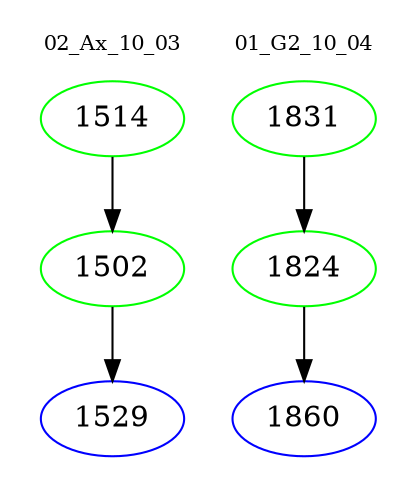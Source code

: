 digraph{
subgraph cluster_0 {
color = white
label = "02_Ax_10_03";
fontsize=10;
T0_1514 [label="1514", color="green"]
T0_1514 -> T0_1502 [color="black"]
T0_1502 [label="1502", color="green"]
T0_1502 -> T0_1529 [color="black"]
T0_1529 [label="1529", color="blue"]
}
subgraph cluster_1 {
color = white
label = "01_G2_10_04";
fontsize=10;
T1_1831 [label="1831", color="green"]
T1_1831 -> T1_1824 [color="black"]
T1_1824 [label="1824", color="green"]
T1_1824 -> T1_1860 [color="black"]
T1_1860 [label="1860", color="blue"]
}
}
